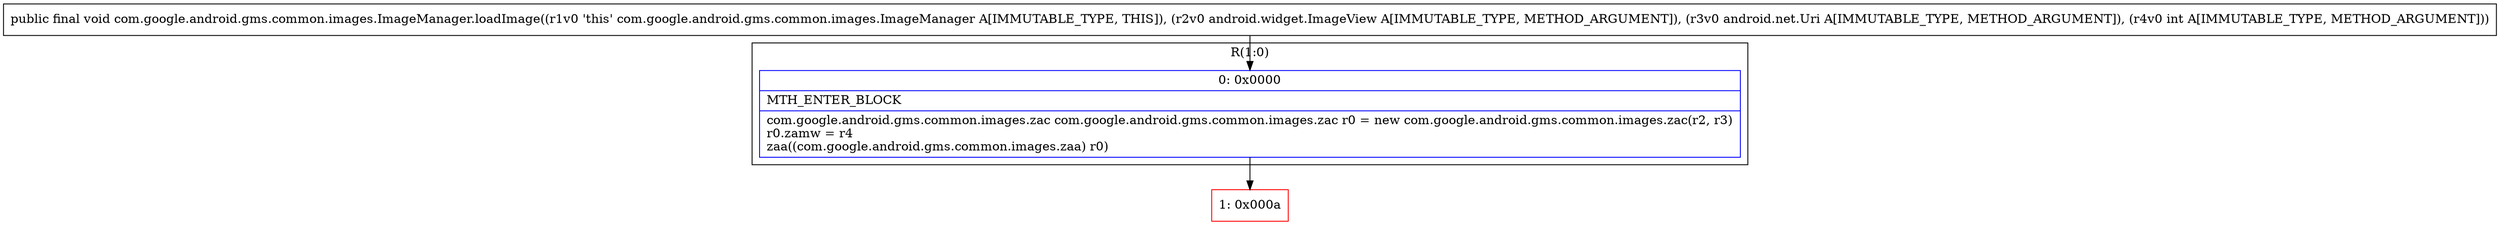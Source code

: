 digraph "CFG forcom.google.android.gms.common.images.ImageManager.loadImage(Landroid\/widget\/ImageView;Landroid\/net\/Uri;I)V" {
subgraph cluster_Region_1697305643 {
label = "R(1:0)";
node [shape=record,color=blue];
Node_0 [shape=record,label="{0\:\ 0x0000|MTH_ENTER_BLOCK\l|com.google.android.gms.common.images.zac com.google.android.gms.common.images.zac r0 = new com.google.android.gms.common.images.zac(r2, r3)\lr0.zamw = r4\lzaa((com.google.android.gms.common.images.zaa) r0)\l}"];
}
Node_1 [shape=record,color=red,label="{1\:\ 0x000a}"];
MethodNode[shape=record,label="{public final void com.google.android.gms.common.images.ImageManager.loadImage((r1v0 'this' com.google.android.gms.common.images.ImageManager A[IMMUTABLE_TYPE, THIS]), (r2v0 android.widget.ImageView A[IMMUTABLE_TYPE, METHOD_ARGUMENT]), (r3v0 android.net.Uri A[IMMUTABLE_TYPE, METHOD_ARGUMENT]), (r4v0 int A[IMMUTABLE_TYPE, METHOD_ARGUMENT])) }"];
MethodNode -> Node_0;
Node_0 -> Node_1;
}

